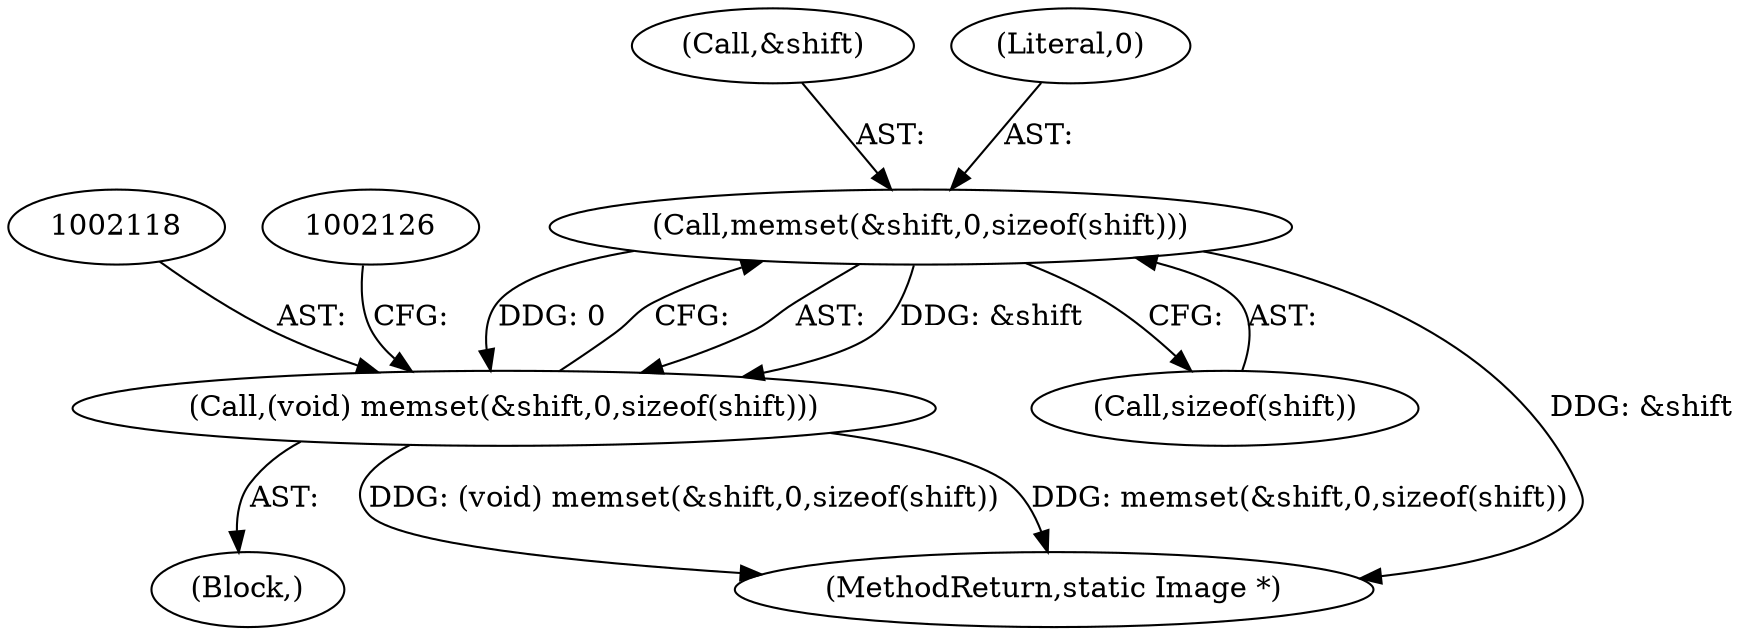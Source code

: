 digraph "0_ImageMagick_fe3066122ef72c82415811d25e9e3fad622c0a99@API" {
"1002119" [label="(Call,memset(&shift,0,sizeof(shift)))"];
"1002117" [label="(Call,(void) memset(&shift,0,sizeof(shift)))"];
"1002123" [label="(Call,sizeof(shift))"];
"1002117" [label="(Call,(void) memset(&shift,0,sizeof(shift)))"];
"1004105" [label="(MethodReturn,static Image *)"];
"1000254" [label="(Block,)"];
"1002120" [label="(Call,&shift)"];
"1002122" [label="(Literal,0)"];
"1002119" [label="(Call,memset(&shift,0,sizeof(shift)))"];
"1002119" -> "1002117"  [label="AST: "];
"1002119" -> "1002123"  [label="CFG: "];
"1002120" -> "1002119"  [label="AST: "];
"1002122" -> "1002119"  [label="AST: "];
"1002123" -> "1002119"  [label="AST: "];
"1002117" -> "1002119"  [label="CFG: "];
"1002119" -> "1004105"  [label="DDG: &shift"];
"1002119" -> "1002117"  [label="DDG: &shift"];
"1002119" -> "1002117"  [label="DDG: 0"];
"1002117" -> "1000254"  [label="AST: "];
"1002118" -> "1002117"  [label="AST: "];
"1002126" -> "1002117"  [label="CFG: "];
"1002117" -> "1004105"  [label="DDG: memset(&shift,0,sizeof(shift))"];
"1002117" -> "1004105"  [label="DDG: (void) memset(&shift,0,sizeof(shift))"];
}
